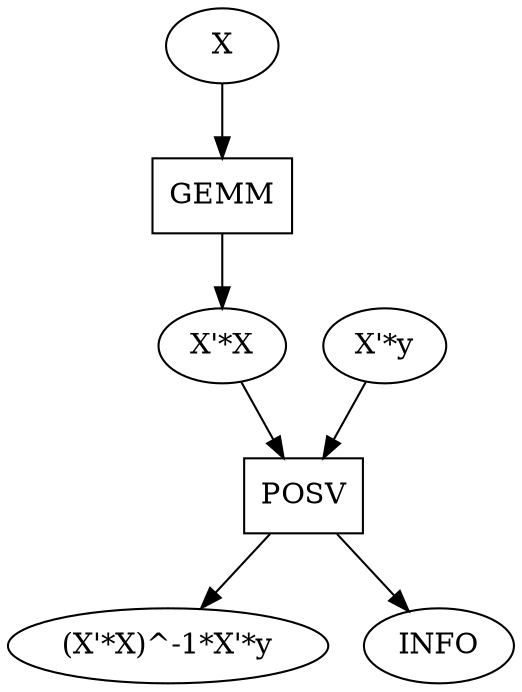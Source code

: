 digraph{
	rankdir=TD
	"[X'*X, X'*y] -> POSV -> [(X'*X)^-1*X'*y, INFO]" [shape=box, label=POSV]
	"[X] -> GEMM -> [X'*X]" [shape=box, label=GEMM]

	"X'*X" -> "[X'*X, X'*y] -> POSV -> [(X'*X)^-1*X'*y, INFO]"
	"X'*y" -> "[X'*X, X'*y] -> POSV -> [(X'*X)^-1*X'*y, INFO]"
	"[X'*X, X'*y] -> POSV -> [(X'*X)^-1*X'*y, INFO]" -> "(X'*X)^-1*X'*y"
	"[X'*X, X'*y] -> POSV -> [(X'*X)^-1*X'*y, INFO]" -> "INFO"
	"X" -> "[X] -> GEMM -> [X'*X]"
	"[X] -> GEMM -> [X'*X]" -> "X'*X"
}